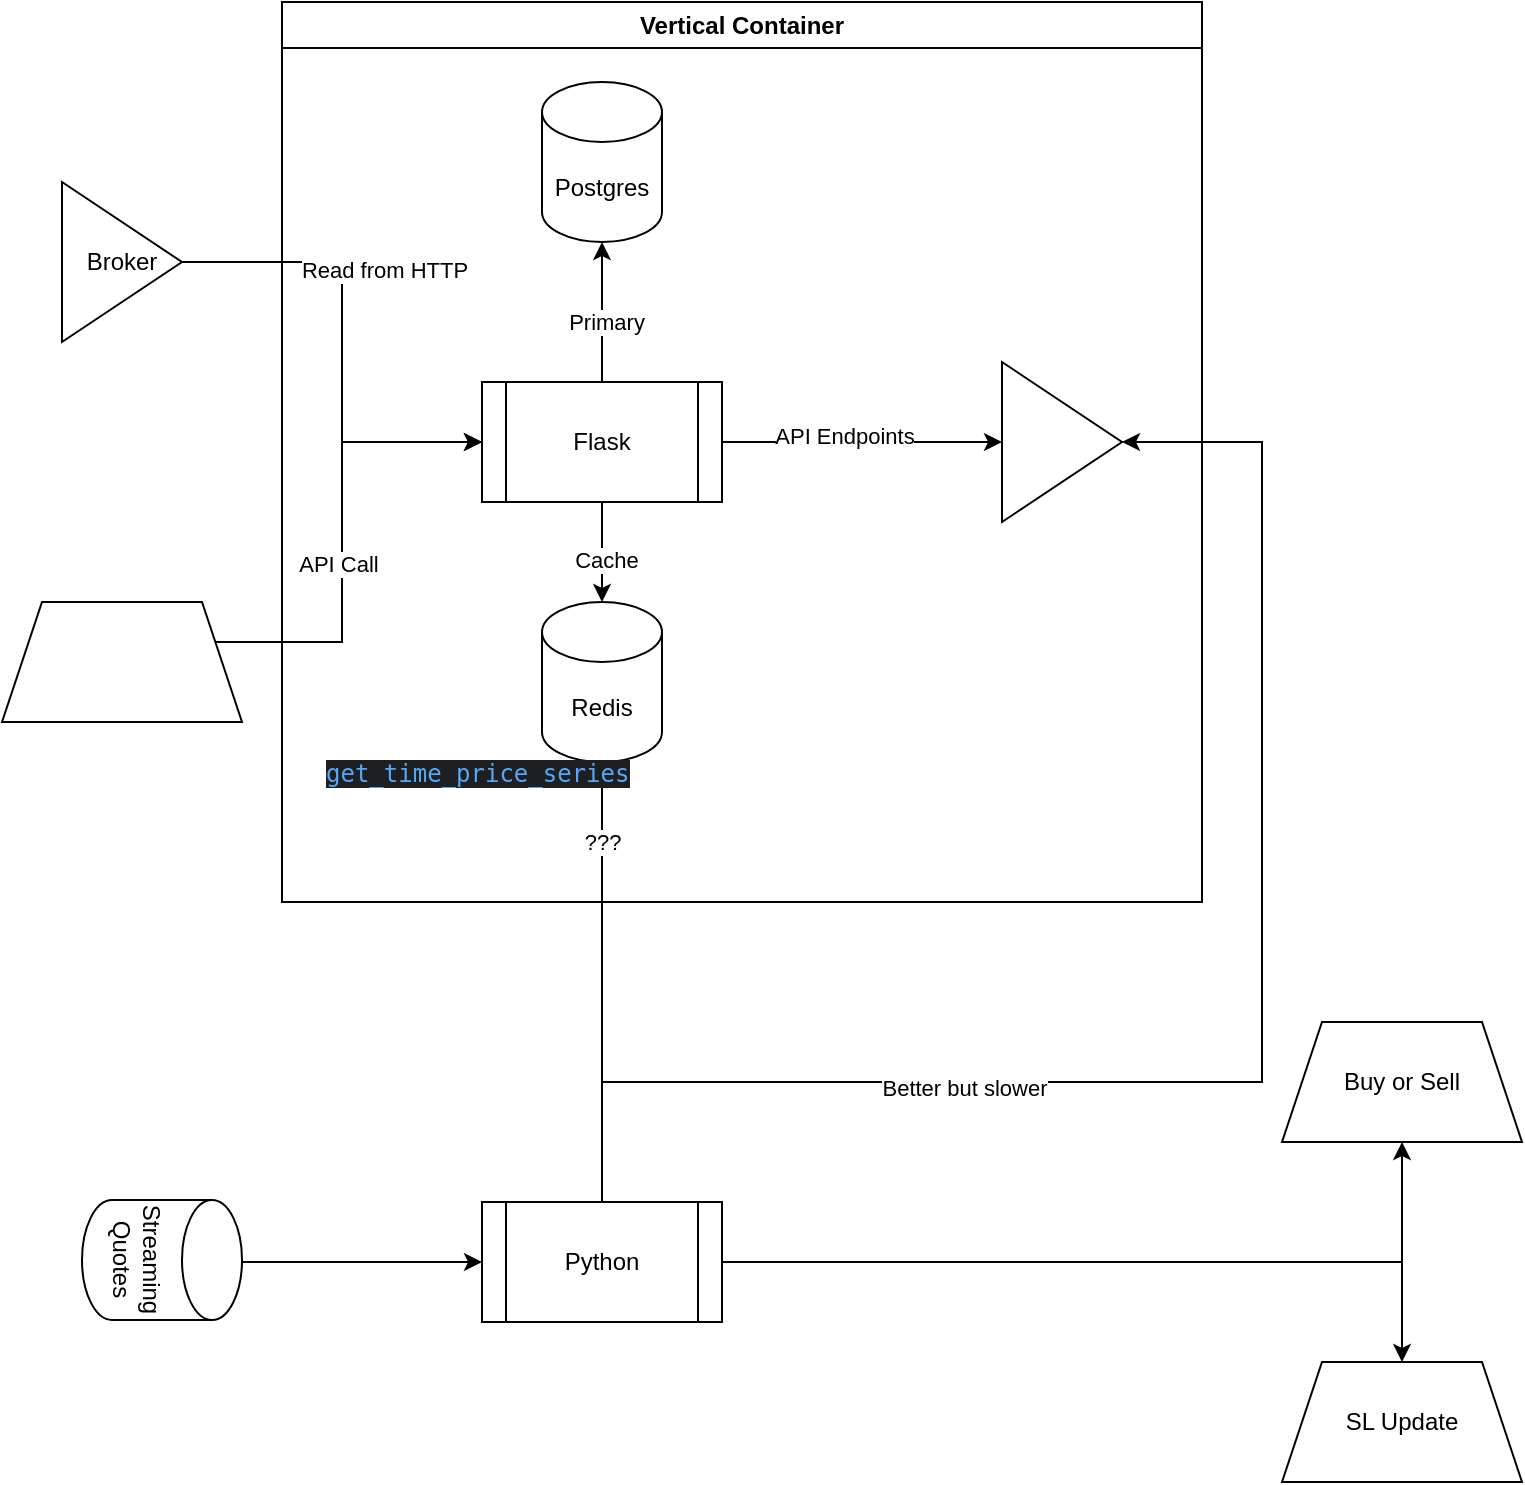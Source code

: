 <mxfile version="22.0.8" type="github">
  <diagram name="Page-1" id="cDMRUsQktvKMmfCy9hgX">
    <mxGraphModel dx="2009" dy="2243" grid="1" gridSize="10" guides="1" tooltips="1" connect="1" arrows="1" fold="1" page="1" pageScale="1" pageWidth="827" pageHeight="1169" math="0" shadow="0">
      <root>
        <mxCell id="0" />
        <mxCell id="1" parent="0" />
        <mxCell id="_rmOoAYaGvx5eBKJLF2q-4" value="" style="edgeStyle=orthogonalEdgeStyle;rounded=0;orthogonalLoop=1;jettySize=auto;html=1;" edge="1" parent="1" source="_rmOoAYaGvx5eBKJLF2q-1" target="_rmOoAYaGvx5eBKJLF2q-3">
          <mxGeometry relative="1" as="geometry" />
        </mxCell>
        <mxCell id="_rmOoAYaGvx5eBKJLF2q-8" value="API Endpoints" style="edgeLabel;html=1;align=center;verticalAlign=middle;resizable=0;points=[];" vertex="1" connectable="0" parent="_rmOoAYaGvx5eBKJLF2q-4">
          <mxGeometry x="-0.129" y="3" relative="1" as="geometry">
            <mxPoint as="offset" />
          </mxGeometry>
        </mxCell>
        <mxCell id="_rmOoAYaGvx5eBKJLF2q-9" value="" style="edgeStyle=orthogonalEdgeStyle;rounded=0;orthogonalLoop=1;jettySize=auto;html=1;" edge="1" parent="1" source="_rmOoAYaGvx5eBKJLF2q-1" target="_rmOoAYaGvx5eBKJLF2q-2">
          <mxGeometry relative="1" as="geometry" />
        </mxCell>
        <mxCell id="_rmOoAYaGvx5eBKJLF2q-10" value="Cache" style="edgeLabel;html=1;align=center;verticalAlign=middle;resizable=0;points=[];" vertex="1" connectable="0" parent="_rmOoAYaGvx5eBKJLF2q-9">
          <mxGeometry x="0.16" y="2" relative="1" as="geometry">
            <mxPoint as="offset" />
          </mxGeometry>
        </mxCell>
        <mxCell id="_rmOoAYaGvx5eBKJLF2q-12" value="" style="edgeStyle=orthogonalEdgeStyle;rounded=0;orthogonalLoop=1;jettySize=auto;html=1;" edge="1" parent="1" source="_rmOoAYaGvx5eBKJLF2q-1" target="_rmOoAYaGvx5eBKJLF2q-11">
          <mxGeometry relative="1" as="geometry" />
        </mxCell>
        <mxCell id="_rmOoAYaGvx5eBKJLF2q-13" value="Primary" style="edgeLabel;html=1;align=center;verticalAlign=middle;resizable=0;points=[];" vertex="1" connectable="0" parent="_rmOoAYaGvx5eBKJLF2q-12">
          <mxGeometry x="-0.143" y="-2" relative="1" as="geometry">
            <mxPoint as="offset" />
          </mxGeometry>
        </mxCell>
        <mxCell id="_rmOoAYaGvx5eBKJLF2q-1" value="Flask" style="shape=process;whiteSpace=wrap;html=1;backgroundOutline=1;" vertex="1" parent="1">
          <mxGeometry x="320" y="180" width="120" height="60" as="geometry" />
        </mxCell>
        <mxCell id="_rmOoAYaGvx5eBKJLF2q-2" value="Redis" style="shape=cylinder3;whiteSpace=wrap;html=1;boundedLbl=1;backgroundOutline=1;size=15;" vertex="1" parent="1">
          <mxGeometry x="350" y="290" width="60" height="80" as="geometry" />
        </mxCell>
        <mxCell id="_rmOoAYaGvx5eBKJLF2q-3" value="" style="triangle;whiteSpace=wrap;html=1;" vertex="1" parent="1">
          <mxGeometry x="580" y="170" width="60" height="80" as="geometry" />
        </mxCell>
        <mxCell id="_rmOoAYaGvx5eBKJLF2q-6" value="" style="edgeStyle=orthogonalEdgeStyle;rounded=0;orthogonalLoop=1;jettySize=auto;html=1;entryX=0;entryY=0.5;entryDx=0;entryDy=0;" edge="1" parent="1" source="_rmOoAYaGvx5eBKJLF2q-5" target="_rmOoAYaGvx5eBKJLF2q-1">
          <mxGeometry relative="1" as="geometry">
            <Array as="points">
              <mxPoint x="250" y="120" />
              <mxPoint x="250" y="210" />
            </Array>
          </mxGeometry>
        </mxCell>
        <mxCell id="_rmOoAYaGvx5eBKJLF2q-7" value="Read from HTTP" style="edgeLabel;html=1;align=center;verticalAlign=middle;resizable=0;points=[];" vertex="1" connectable="0" parent="_rmOoAYaGvx5eBKJLF2q-6">
          <mxGeometry x="-0.289" y="-2" relative="1" as="geometry">
            <mxPoint x="23" y="-2" as="offset" />
          </mxGeometry>
        </mxCell>
        <mxCell id="_rmOoAYaGvx5eBKJLF2q-5" value="Broker" style="triangle;whiteSpace=wrap;html=1;" vertex="1" parent="1">
          <mxGeometry x="110" y="80" width="60" height="80" as="geometry" />
        </mxCell>
        <mxCell id="_rmOoAYaGvx5eBKJLF2q-11" value="Postgres" style="shape=cylinder3;whiteSpace=wrap;html=1;boundedLbl=1;backgroundOutline=1;size=15;" vertex="1" parent="1">
          <mxGeometry x="350" y="30" width="60" height="80" as="geometry" />
        </mxCell>
        <mxCell id="_rmOoAYaGvx5eBKJLF2q-15" style="edgeStyle=orthogonalEdgeStyle;rounded=0;orthogonalLoop=1;jettySize=auto;html=1;entryX=0;entryY=0.5;entryDx=0;entryDy=0;" edge="1" parent="1" source="_rmOoAYaGvx5eBKJLF2q-14" target="_rmOoAYaGvx5eBKJLF2q-1">
          <mxGeometry relative="1" as="geometry">
            <Array as="points">
              <mxPoint x="250" y="310" />
              <mxPoint x="250" y="210" />
            </Array>
          </mxGeometry>
        </mxCell>
        <mxCell id="_rmOoAYaGvx5eBKJLF2q-16" value="API Call" style="edgeLabel;html=1;align=center;verticalAlign=middle;resizable=0;points=[];" vertex="1" connectable="0" parent="_rmOoAYaGvx5eBKJLF2q-15">
          <mxGeometry x="-0.122" y="2" relative="1" as="geometry">
            <mxPoint as="offset" />
          </mxGeometry>
        </mxCell>
        <mxCell id="_rmOoAYaGvx5eBKJLF2q-14" value="" style="shape=trapezoid;perimeter=trapezoidPerimeter;whiteSpace=wrap;html=1;fixedSize=1;" vertex="1" parent="1">
          <mxGeometry x="80" y="290" width="120" height="60" as="geometry" />
        </mxCell>
        <mxCell id="_rmOoAYaGvx5eBKJLF2q-23" style="edgeStyle=orthogonalEdgeStyle;rounded=0;orthogonalLoop=1;jettySize=auto;html=1;entryX=0.5;entryY=1;entryDx=0;entryDy=0;" edge="1" parent="1" source="_rmOoAYaGvx5eBKJLF2q-18" target="_rmOoAYaGvx5eBKJLF2q-22">
          <mxGeometry relative="1" as="geometry" />
        </mxCell>
        <mxCell id="_rmOoAYaGvx5eBKJLF2q-25" style="edgeStyle=orthogonalEdgeStyle;rounded=0;orthogonalLoop=1;jettySize=auto;html=1;entryX=0.5;entryY=0;entryDx=0;entryDy=0;" edge="1" parent="1" source="_rmOoAYaGvx5eBKJLF2q-18" target="_rmOoAYaGvx5eBKJLF2q-24">
          <mxGeometry relative="1" as="geometry" />
        </mxCell>
        <mxCell id="_rmOoAYaGvx5eBKJLF2q-26" style="edgeStyle=orthogonalEdgeStyle;rounded=0;orthogonalLoop=1;jettySize=auto;html=1;" edge="1" parent="1" source="_rmOoAYaGvx5eBKJLF2q-18" target="_rmOoAYaGvx5eBKJLF2q-2">
          <mxGeometry relative="1" as="geometry" />
        </mxCell>
        <mxCell id="_rmOoAYaGvx5eBKJLF2q-28" value="???" style="edgeLabel;html=1;align=center;verticalAlign=middle;resizable=0;points=[];" vertex="1" connectable="0" parent="_rmOoAYaGvx5eBKJLF2q-26">
          <mxGeometry x="0.273" y="-1" relative="1" as="geometry">
            <mxPoint x="-1" y="-40" as="offset" />
          </mxGeometry>
        </mxCell>
        <mxCell id="_rmOoAYaGvx5eBKJLF2q-27" style="edgeStyle=orthogonalEdgeStyle;rounded=0;orthogonalLoop=1;jettySize=auto;html=1;entryX=1;entryY=0.5;entryDx=0;entryDy=0;" edge="1" parent="1" source="_rmOoAYaGvx5eBKJLF2q-18" target="_rmOoAYaGvx5eBKJLF2q-3">
          <mxGeometry relative="1" as="geometry">
            <mxPoint x="650" y="210" as="targetPoint" />
            <Array as="points">
              <mxPoint x="380" y="530" />
              <mxPoint x="710" y="530" />
              <mxPoint x="710" y="210" />
            </Array>
          </mxGeometry>
        </mxCell>
        <mxCell id="_rmOoAYaGvx5eBKJLF2q-29" value="Better but slower" style="edgeLabel;html=1;align=center;verticalAlign=middle;resizable=0;points=[];" vertex="1" connectable="0" parent="_rmOoAYaGvx5eBKJLF2q-27">
          <mxGeometry x="-0.383" y="-3" relative="1" as="geometry">
            <mxPoint as="offset" />
          </mxGeometry>
        </mxCell>
        <mxCell id="_rmOoAYaGvx5eBKJLF2q-18" value="Python" style="shape=process;whiteSpace=wrap;html=1;backgroundOutline=1;" vertex="1" parent="1">
          <mxGeometry x="320" y="590" width="120" height="60" as="geometry" />
        </mxCell>
        <mxCell id="_rmOoAYaGvx5eBKJLF2q-20" value="" style="edgeStyle=orthogonalEdgeStyle;rounded=0;orthogonalLoop=1;jettySize=auto;html=1;exitX=0.517;exitY=0.313;exitDx=0;exitDy=0;exitPerimeter=0;" edge="1" parent="1" source="_rmOoAYaGvx5eBKJLF2q-21" target="_rmOoAYaGvx5eBKJLF2q-18">
          <mxGeometry relative="1" as="geometry">
            <mxPoint x="200" y="620" as="sourcePoint" />
          </mxGeometry>
        </mxCell>
        <mxCell id="_rmOoAYaGvx5eBKJLF2q-21" value="Streaming Quotes" style="shape=cylinder3;whiteSpace=wrap;html=1;boundedLbl=1;backgroundOutline=1;size=15;rotation=90;" vertex="1" parent="1">
          <mxGeometry x="130" y="579" width="60" height="80" as="geometry" />
        </mxCell>
        <mxCell id="_rmOoAYaGvx5eBKJLF2q-22" value="Buy or Sell" style="shape=trapezoid;perimeter=trapezoidPerimeter;whiteSpace=wrap;html=1;fixedSize=1;" vertex="1" parent="1">
          <mxGeometry x="720" y="500" width="120" height="60" as="geometry" />
        </mxCell>
        <mxCell id="_rmOoAYaGvx5eBKJLF2q-24" value="SL Update" style="shape=trapezoid;perimeter=trapezoidPerimeter;whiteSpace=wrap;html=1;fixedSize=1;" vertex="1" parent="1">
          <mxGeometry x="720" y="670" width="120" height="60" as="geometry" />
        </mxCell>
        <mxCell id="_rmOoAYaGvx5eBKJLF2q-30" value="Vertical Container" style="swimlane;whiteSpace=wrap;html=1;" vertex="1" parent="1">
          <mxGeometry x="220" y="-10" width="460" height="450" as="geometry" />
        </mxCell>
        <mxCell id="_rmOoAYaGvx5eBKJLF2q-17" value="&lt;div style=&quot;font-style: normal; font-variant-caps: normal; font-weight: 400; letter-spacing: normal; text-align: start; text-indent: 0px; text-transform: none; word-spacing: 0px; -webkit-text-stroke-width: 0px; text-decoration: none; background-color: rgb(30, 31, 34); color: rgb(188, 190, 196);&quot;&gt;&lt;pre style=&quot;font-family: &amp;quot;JetBrains Mono&amp;quot;, monospace; font-size: 9pt;&quot;&gt;&lt;span style=&quot;color: rgb(86, 168, 245);&quot;&gt;get_time_price_series&lt;/span&gt;&lt;/pre&gt;&lt;/div&gt;" style="text;whiteSpace=wrap;html=1;" vertex="1" parent="_rmOoAYaGvx5eBKJLF2q-30">
          <mxGeometry x="20" y="360" width="180" height="60" as="geometry" />
        </mxCell>
      </root>
    </mxGraphModel>
  </diagram>
</mxfile>
